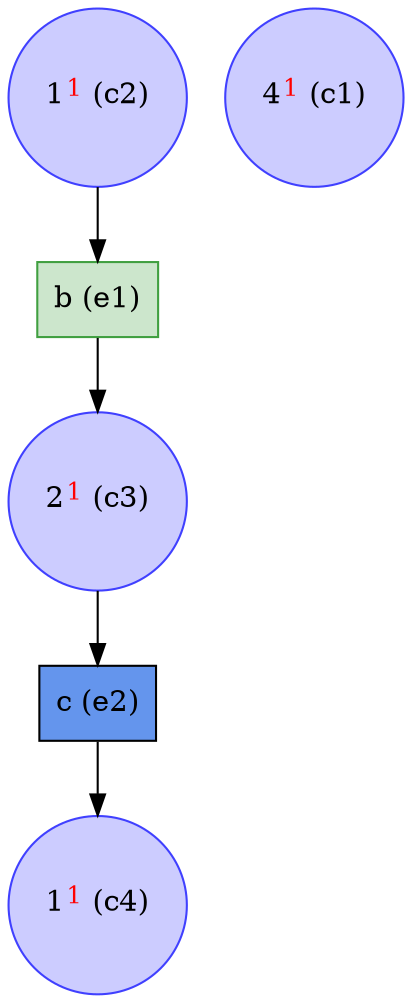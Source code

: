 digraph test {
  c2 -> e1;
  e1 -> c3;
  c3 -> e2;
  e2 -> c4;
  c1 [color="#4040ff" fillcolor="#ccccff" label= <4<FONT COLOR="red"><SUP>1</SUP></FONT>&nbsp;(c1)> shape=circle style=filled];
  c2 [color="#4040ff" fillcolor="#ccccff" label= <1<FONT COLOR="red"><SUP>1</SUP></FONT>&nbsp;(c2)> shape=circle style=filled];
  c3 [color="#4040ff" fillcolor="#ccccff" label= <2<FONT COLOR="red"><SUP>1</SUP></FONT>&nbsp;(c3)> shape=circle style=filled];
  c4 [color="#4040ff" fillcolor="#ccccff" label= <1<FONT COLOR="red"><SUP>1</SUP></FONT>&nbsp;(c4)> shape=circle style=filled];
  e1 [color="#409f40" fillcolor="#cce6cc" label="b (e1)" shape=box style=filled];
  e2 [color=black fillcolor=cornflowerblue label="c (e2)" shape=box style=filled];
}
